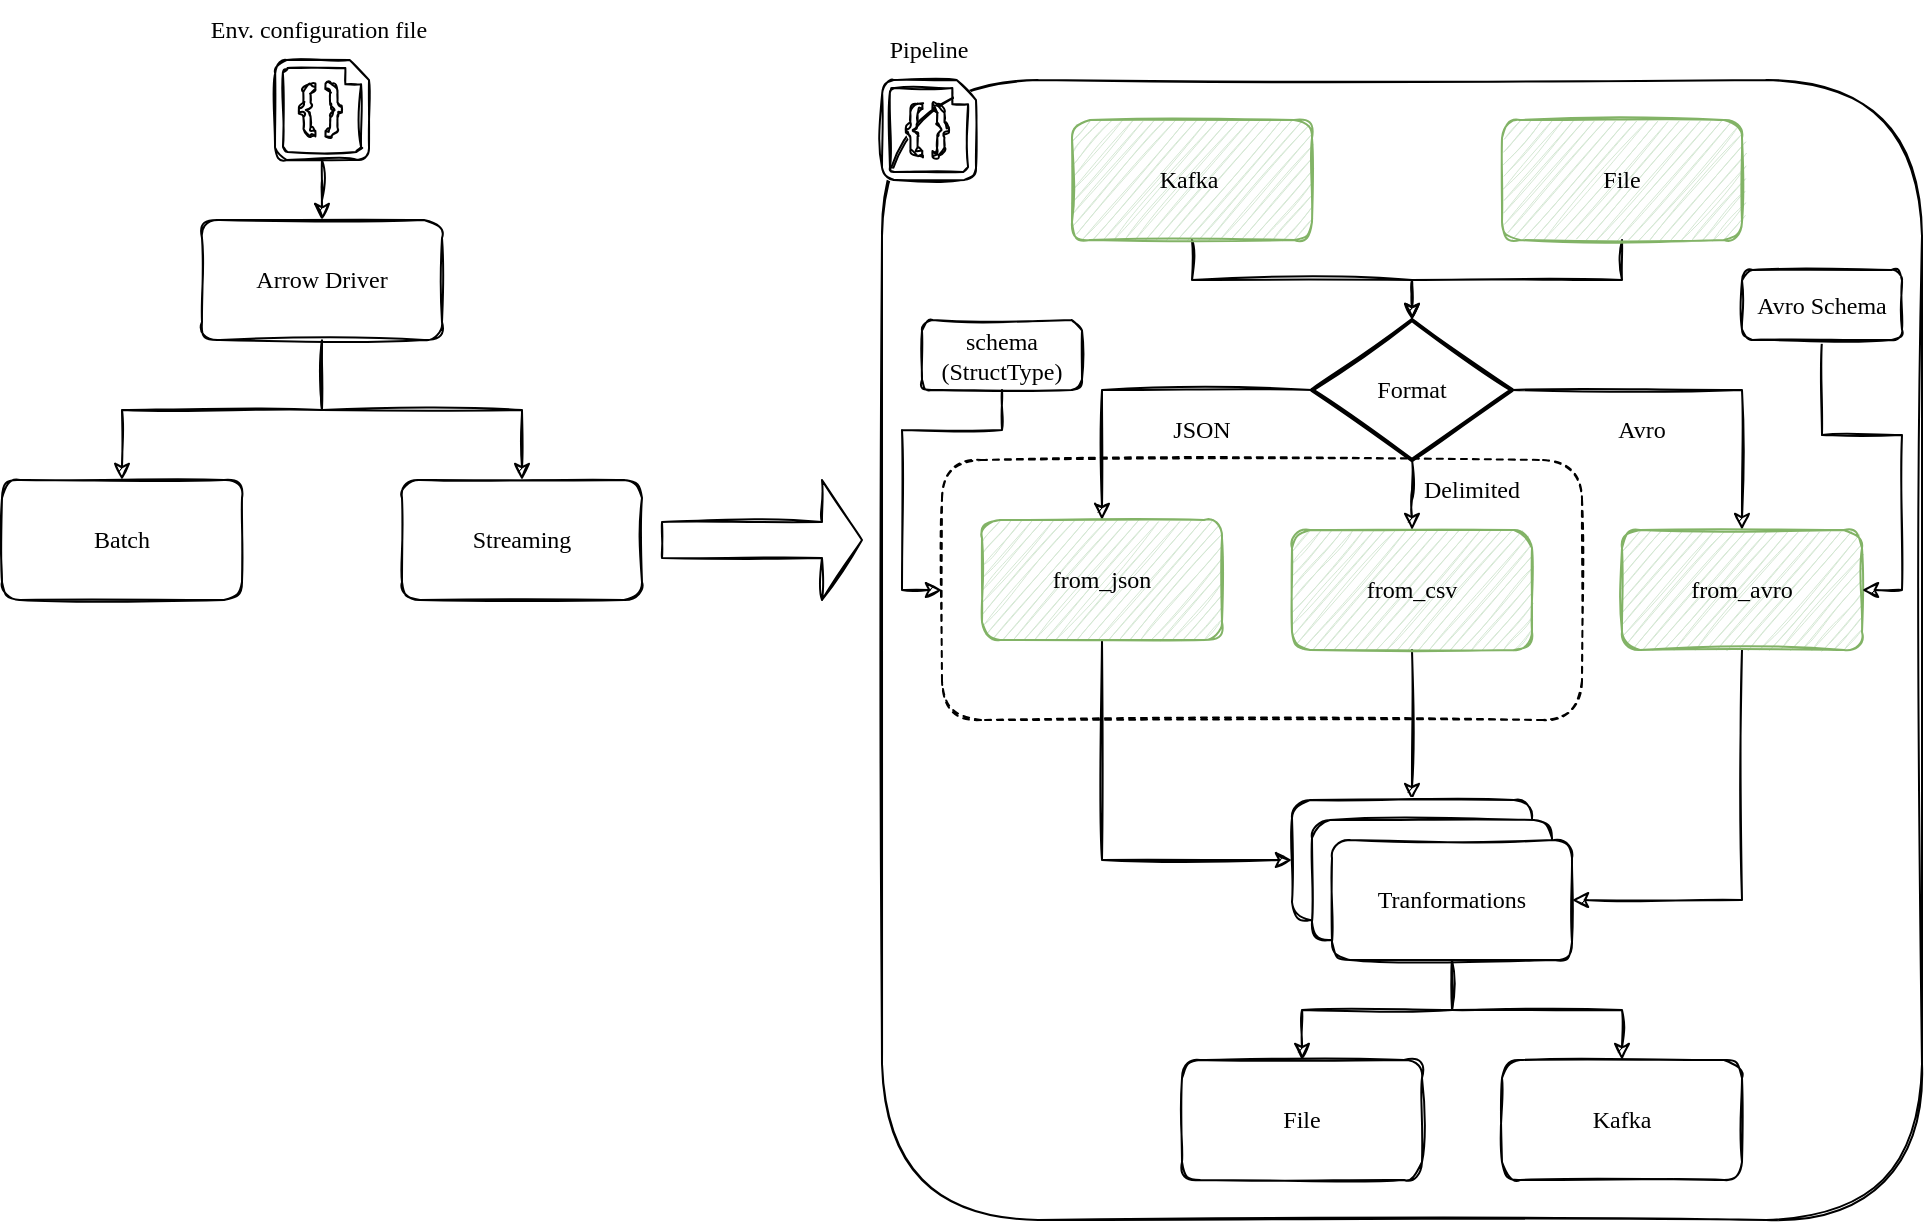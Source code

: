 <mxfile version="18.1.3" type="device"><diagram id="SFbZ97pq4BHbm0xi5sic" name="Page-1"><mxGraphModel dx="1018" dy="686" grid="1" gridSize="10" guides="1" tooltips="1" connect="1" arrows="1" fold="1" page="1" pageScale="1" pageWidth="850" pageHeight="1100" math="0" shadow="0"><root><mxCell id="0"/><mxCell id="1" parent="0"/><mxCell id="uX7gDUbI0tCOZyb9P6S0-10" value="" style="rounded=1;whiteSpace=wrap;html=1;fontFamily=Comic Sans MS;shadow=0;arcSize=15;sketch=1;" vertex="1" parent="1"><mxGeometry x="540" y="80" width="520" height="570" as="geometry"/></mxCell><mxCell id="uX7gDUbI0tCOZyb9P6S0-28" value="" style="rounded=1;whiteSpace=wrap;html=1;shadow=0;fontFamily=Comic Sans MS;dashed=1;sketch=1;" vertex="1" parent="1"><mxGeometry x="570" y="270" width="320" height="130" as="geometry"/></mxCell><mxCell id="uX7gDUbI0tCOZyb9P6S0-6" value="" style="edgeStyle=orthogonalEdgeStyle;rounded=0;orthogonalLoop=1;jettySize=auto;html=1;fontFamily=Comic Sans MS;sketch=1;" edge="1" parent="1" source="uX7gDUbI0tCOZyb9P6S0-1" target="uX7gDUbI0tCOZyb9P6S0-5"><mxGeometry relative="1" as="geometry"/></mxCell><mxCell id="uX7gDUbI0tCOZyb9P6S0-8" value="" style="edgeStyle=orthogonalEdgeStyle;rounded=0;orthogonalLoop=1;jettySize=auto;html=1;fontFamily=Comic Sans MS;sketch=1;" edge="1" parent="1" source="uX7gDUbI0tCOZyb9P6S0-1" target="uX7gDUbI0tCOZyb9P6S0-7"><mxGeometry relative="1" as="geometry"/></mxCell><mxCell id="uX7gDUbI0tCOZyb9P6S0-1" value="&lt;font face=&quot;Comic Sans MS&quot;&gt;Arrow Driver&lt;/font&gt;" style="rounded=1;whiteSpace=wrap;html=1;sketch=1;" vertex="1" parent="1"><mxGeometry x="200" y="150" width="120" height="60" as="geometry"/></mxCell><mxCell id="uX7gDUbI0tCOZyb9P6S0-3" value="" style="edgeStyle=orthogonalEdgeStyle;rounded=0;orthogonalLoop=1;jettySize=auto;html=1;sketch=1;" edge="1" parent="1" source="uX7gDUbI0tCOZyb9P6S0-2" target="uX7gDUbI0tCOZyb9P6S0-1"><mxGeometry relative="1" as="geometry"/></mxCell><mxCell id="uX7gDUbI0tCOZyb9P6S0-2" value="" style="aspect=fixed;pointerEvents=1;shadow=0;dashed=0;html=1;labelPosition=center;verticalLabelPosition=bottom;verticalAlign=top;align=center;shape=mxgraph.azure.code_file;sketch=1;" vertex="1" parent="1"><mxGeometry x="236.5" y="70" width="47" height="50" as="geometry"/></mxCell><mxCell id="uX7gDUbI0tCOZyb9P6S0-4" value="&lt;font face=&quot;Comic Sans MS&quot;&gt;Env. configuration file&lt;/font&gt;" style="text;html=1;strokeColor=none;fillColor=none;align=center;verticalAlign=middle;whiteSpace=wrap;rounded=0;sketch=1;" vertex="1" parent="1"><mxGeometry x="200" y="40" width="116.5" height="30" as="geometry"/></mxCell><mxCell id="uX7gDUbI0tCOZyb9P6S0-5" value="&lt;font face=&quot;Comic Sans MS&quot;&gt;Batch&lt;/font&gt;" style="rounded=1;whiteSpace=wrap;html=1;sketch=1;" vertex="1" parent="1"><mxGeometry x="100" y="280" width="120" height="60" as="geometry"/></mxCell><mxCell id="uX7gDUbI0tCOZyb9P6S0-7" value="&lt;font face=&quot;Comic Sans MS&quot;&gt;Streaming&lt;/font&gt;" style="rounded=1;whiteSpace=wrap;html=1;sketch=1;" vertex="1" parent="1"><mxGeometry x="300" y="280" width="120" height="60" as="geometry"/></mxCell><mxCell id="uX7gDUbI0tCOZyb9P6S0-9" value="" style="shape=singleArrow;whiteSpace=wrap;html=1;fontFamily=Comic Sans MS;sketch=1;" vertex="1" parent="1"><mxGeometry x="430" y="280" width="100" height="60" as="geometry"/></mxCell><mxCell id="uX7gDUbI0tCOZyb9P6S0-19" value="" style="edgeStyle=orthogonalEdgeStyle;rounded=0;orthogonalLoop=1;jettySize=auto;html=1;fontFamily=Comic Sans MS;sketch=1;" edge="1" parent="1" source="uX7gDUbI0tCOZyb9P6S0-13" target="uX7gDUbI0tCOZyb9P6S0-18"><mxGeometry relative="1" as="geometry"/></mxCell><mxCell id="uX7gDUbI0tCOZyb9P6S0-13" value="Kafka&amp;nbsp;" style="rounded=1;whiteSpace=wrap;html=1;shadow=0;fontFamily=Comic Sans MS;sketch=1;fillColor=#d5e8d4;strokeColor=#82b366;" vertex="1" parent="1"><mxGeometry x="635" y="100" width="120" height="60" as="geometry"/></mxCell><mxCell id="uX7gDUbI0tCOZyb9P6S0-17" value="" style="edgeStyle=orthogonalEdgeStyle;rounded=0;orthogonalLoop=1;jettySize=auto;html=1;fontFamily=Comic Sans MS;sketch=1;" edge="1" parent="1" source="uX7gDUbI0tCOZyb9P6S0-14" target="uX7gDUbI0tCOZyb9P6S0-16"><mxGeometry relative="1" as="geometry"/></mxCell><mxCell id="uX7gDUbI0tCOZyb9P6S0-14" value="from_csv" style="rounded=1;whiteSpace=wrap;html=1;shadow=0;fontFamily=Comic Sans MS;sketch=1;fillColor=#d5e8d4;strokeColor=#82b366;" vertex="1" parent="1"><mxGeometry x="745" y="305" width="120" height="60" as="geometry"/></mxCell><mxCell id="uX7gDUbI0tCOZyb9P6S0-16" value="Tranformations" style="rounded=1;whiteSpace=wrap;html=1;shadow=0;fontFamily=Comic Sans MS;sketch=1;" vertex="1" parent="1"><mxGeometry x="745" y="440" width="120" height="60" as="geometry"/></mxCell><mxCell id="uX7gDUbI0tCOZyb9P6S0-20" value="" style="edgeStyle=orthogonalEdgeStyle;rounded=0;orthogonalLoop=1;jettySize=auto;html=1;fontFamily=Comic Sans MS;sketch=1;" edge="1" parent="1" source="uX7gDUbI0tCOZyb9P6S0-18" target="uX7gDUbI0tCOZyb9P6S0-14"><mxGeometry relative="1" as="geometry"/></mxCell><mxCell id="uX7gDUbI0tCOZyb9P6S0-29" style="edgeStyle=orthogonalEdgeStyle;rounded=0;orthogonalLoop=1;jettySize=auto;html=1;exitX=0;exitY=0.5;exitDx=0;exitDy=0;exitPerimeter=0;fontFamily=Comic Sans MS;sketch=1;" edge="1" parent="1" source="uX7gDUbI0tCOZyb9P6S0-18" target="uX7gDUbI0tCOZyb9P6S0-24"><mxGeometry relative="1" as="geometry"/></mxCell><mxCell id="uX7gDUbI0tCOZyb9P6S0-33" style="edgeStyle=orthogonalEdgeStyle;rounded=0;orthogonalLoop=1;jettySize=auto;html=1;exitX=1;exitY=0.5;exitDx=0;exitDy=0;exitPerimeter=0;entryX=0.5;entryY=0;entryDx=0;entryDy=0;fontFamily=Comic Sans MS;sketch=1;" edge="1" parent="1" source="uX7gDUbI0tCOZyb9P6S0-18" target="uX7gDUbI0tCOZyb9P6S0-27"><mxGeometry relative="1" as="geometry"/></mxCell><mxCell id="uX7gDUbI0tCOZyb9P6S0-18" value="Format" style="strokeWidth=2;html=1;shape=mxgraph.flowchart.decision;whiteSpace=wrap;shadow=0;fontFamily=Comic Sans MS;sketch=1;" vertex="1" parent="1"><mxGeometry x="755" y="200" width="100" height="70" as="geometry"/></mxCell><mxCell id="uX7gDUbI0tCOZyb9P6S0-21" value="Delimited" style="text;html=1;strokeColor=none;fillColor=none;align=center;verticalAlign=middle;whiteSpace=wrap;rounded=0;shadow=0;fontFamily=Comic Sans MS;sketch=1;" vertex="1" parent="1"><mxGeometry x="805" y="270" width="60" height="30" as="geometry"/></mxCell><mxCell id="uX7gDUbI0tCOZyb9P6S0-32" style="edgeStyle=orthogonalEdgeStyle;rounded=0;orthogonalLoop=1;jettySize=auto;html=1;exitX=0.5;exitY=1;exitDx=0;exitDy=0;entryX=0;entryY=0.5;entryDx=0;entryDy=0;fontFamily=Comic Sans MS;sketch=1;" edge="1" parent="1" source="uX7gDUbI0tCOZyb9P6S0-22" target="uX7gDUbI0tCOZyb9P6S0-28"><mxGeometry relative="1" as="geometry"/></mxCell><mxCell id="uX7gDUbI0tCOZyb9P6S0-22" value="schema&lt;br&gt;(StructType)" style="rounded=1;whiteSpace=wrap;html=1;shadow=0;fontFamily=Comic Sans MS;sketch=1;" vertex="1" parent="1"><mxGeometry x="560" y="200" width="80" height="35" as="geometry"/></mxCell><mxCell id="uX7gDUbI0tCOZyb9P6S0-37" style="edgeStyle=orthogonalEdgeStyle;rounded=0;orthogonalLoop=1;jettySize=auto;html=1;exitX=0.5;exitY=1;exitDx=0;exitDy=0;entryX=0;entryY=0.5;entryDx=0;entryDy=0;fontFamily=Comic Sans MS;sketch=1;" edge="1" parent="1" source="uX7gDUbI0tCOZyb9P6S0-24" target="uX7gDUbI0tCOZyb9P6S0-16"><mxGeometry relative="1" as="geometry"/></mxCell><mxCell id="uX7gDUbI0tCOZyb9P6S0-24" value="from_json" style="rounded=1;whiteSpace=wrap;html=1;shadow=0;fontFamily=Comic Sans MS;sketch=1;fillColor=#d5e8d4;strokeColor=#82b366;" vertex="1" parent="1"><mxGeometry x="590" y="300" width="120" height="60" as="geometry"/></mxCell><mxCell id="uX7gDUbI0tCOZyb9P6S0-38" style="edgeStyle=orthogonalEdgeStyle;rounded=0;orthogonalLoop=1;jettySize=auto;html=1;exitX=0.5;exitY=1;exitDx=0;exitDy=0;entryX=1;entryY=0.5;entryDx=0;entryDy=0;fontFamily=Comic Sans MS;sketch=1;" edge="1" parent="1" source="uX7gDUbI0tCOZyb9P6S0-27" target="uX7gDUbI0tCOZyb9P6S0-40"><mxGeometry relative="1" as="geometry"/></mxCell><mxCell id="uX7gDUbI0tCOZyb9P6S0-27" value="from_avro" style="rounded=1;whiteSpace=wrap;html=1;shadow=0;fontFamily=Comic Sans MS;sketch=1;fillColor=#d5e8d4;strokeColor=#82b366;" vertex="1" parent="1"><mxGeometry x="910" y="305" width="120" height="60" as="geometry"/></mxCell><mxCell id="uX7gDUbI0tCOZyb9P6S0-30" value="JSON" style="text;html=1;strokeColor=none;fillColor=none;align=center;verticalAlign=middle;whiteSpace=wrap;rounded=0;shadow=0;dashed=1;fontFamily=Comic Sans MS;sketch=1;" vertex="1" parent="1"><mxGeometry x="670" y="240" width="60" height="30" as="geometry"/></mxCell><mxCell id="uX7gDUbI0tCOZyb9P6S0-34" value="Avro" style="text;html=1;strokeColor=none;fillColor=none;align=center;verticalAlign=middle;whiteSpace=wrap;rounded=0;shadow=0;dashed=1;fontFamily=Comic Sans MS;sketch=1;" vertex="1" parent="1"><mxGeometry x="890" y="240" width="60" height="30" as="geometry"/></mxCell><mxCell id="uX7gDUbI0tCOZyb9P6S0-36" style="edgeStyle=orthogonalEdgeStyle;rounded=0;orthogonalLoop=1;jettySize=auto;html=1;exitX=0.5;exitY=1;exitDx=0;exitDy=0;entryX=1;entryY=0.5;entryDx=0;entryDy=0;fontFamily=Comic Sans MS;sketch=1;" edge="1" parent="1" source="uX7gDUbI0tCOZyb9P6S0-35" target="uX7gDUbI0tCOZyb9P6S0-27"><mxGeometry relative="1" as="geometry"/></mxCell><mxCell id="uX7gDUbI0tCOZyb9P6S0-35" value="Avro Schema" style="rounded=1;whiteSpace=wrap;html=1;shadow=0;fontFamily=Comic Sans MS;sketch=1;" vertex="1" parent="1"><mxGeometry x="970" y="175" width="80" height="35" as="geometry"/></mxCell><mxCell id="uX7gDUbI0tCOZyb9P6S0-39" value="Tranformations" style="rounded=1;whiteSpace=wrap;html=1;shadow=0;fontFamily=Comic Sans MS;sketch=1;" vertex="1" parent="1"><mxGeometry x="755" y="450" width="120" height="60" as="geometry"/></mxCell><mxCell id="uX7gDUbI0tCOZyb9P6S0-42" value="" style="edgeStyle=orthogonalEdgeStyle;rounded=0;orthogonalLoop=1;jettySize=auto;html=1;fontFamily=Comic Sans MS;sketch=1;" edge="1" parent="1" source="uX7gDUbI0tCOZyb9P6S0-40" target="uX7gDUbI0tCOZyb9P6S0-41"><mxGeometry relative="1" as="geometry"/></mxCell><mxCell id="uX7gDUbI0tCOZyb9P6S0-47" style="edgeStyle=orthogonalEdgeStyle;rounded=0;sketch=1;orthogonalLoop=1;jettySize=auto;html=1;exitX=0.5;exitY=1;exitDx=0;exitDy=0;" edge="1" parent="1" source="uX7gDUbI0tCOZyb9P6S0-40" target="uX7gDUbI0tCOZyb9P6S0-46"><mxGeometry relative="1" as="geometry"/></mxCell><mxCell id="uX7gDUbI0tCOZyb9P6S0-40" value="Tranformations" style="rounded=1;whiteSpace=wrap;html=1;shadow=0;fontFamily=Comic Sans MS;sketch=1;" vertex="1" parent="1"><mxGeometry x="765" y="460" width="120" height="60" as="geometry"/></mxCell><mxCell id="uX7gDUbI0tCOZyb9P6S0-41" value="Kafka" style="rounded=1;whiteSpace=wrap;html=1;shadow=0;fontFamily=Comic Sans MS;sketch=1;" vertex="1" parent="1"><mxGeometry x="850" y="570" width="120" height="60" as="geometry"/></mxCell><mxCell id="uX7gDUbI0tCOZyb9P6S0-43" value="" style="aspect=fixed;pointerEvents=1;shadow=0;dashed=0;html=1;labelPosition=center;verticalLabelPosition=bottom;verticalAlign=top;align=center;shape=mxgraph.azure.code_file;sketch=1;" vertex="1" parent="1"><mxGeometry x="540" y="80" width="47" height="50" as="geometry"/></mxCell><mxCell id="uX7gDUbI0tCOZyb9P6S0-44" value="&lt;font face=&quot;Comic Sans MS&quot;&gt;Pipeline&lt;/font&gt;" style="text;html=1;strokeColor=none;fillColor=none;align=center;verticalAlign=middle;whiteSpace=wrap;rounded=0;sketch=1;" vertex="1" parent="1"><mxGeometry x="505.25" y="50" width="116.5" height="30" as="geometry"/></mxCell><mxCell id="uX7gDUbI0tCOZyb9P6S0-46" value="File" style="rounded=1;whiteSpace=wrap;html=1;shadow=0;fontFamily=Comic Sans MS;sketch=1;" vertex="1" parent="1"><mxGeometry x="690" y="570" width="120" height="60" as="geometry"/></mxCell><mxCell id="uX7gDUbI0tCOZyb9P6S0-50" style="edgeStyle=orthogonalEdgeStyle;rounded=0;sketch=1;orthogonalLoop=1;jettySize=auto;html=1;exitX=0.5;exitY=1;exitDx=0;exitDy=0;entryX=0.5;entryY=0;entryDx=0;entryDy=0;entryPerimeter=0;" edge="1" parent="1" source="uX7gDUbI0tCOZyb9P6S0-49" target="uX7gDUbI0tCOZyb9P6S0-18"><mxGeometry relative="1" as="geometry"/></mxCell><mxCell id="uX7gDUbI0tCOZyb9P6S0-49" value="File" style="rounded=1;whiteSpace=wrap;html=1;shadow=0;fontFamily=Comic Sans MS;sketch=1;fillColor=#d5e8d4;strokeColor=#82b366;" vertex="1" parent="1"><mxGeometry x="850" y="100" width="120" height="60" as="geometry"/></mxCell></root></mxGraphModel></diagram></mxfile>
